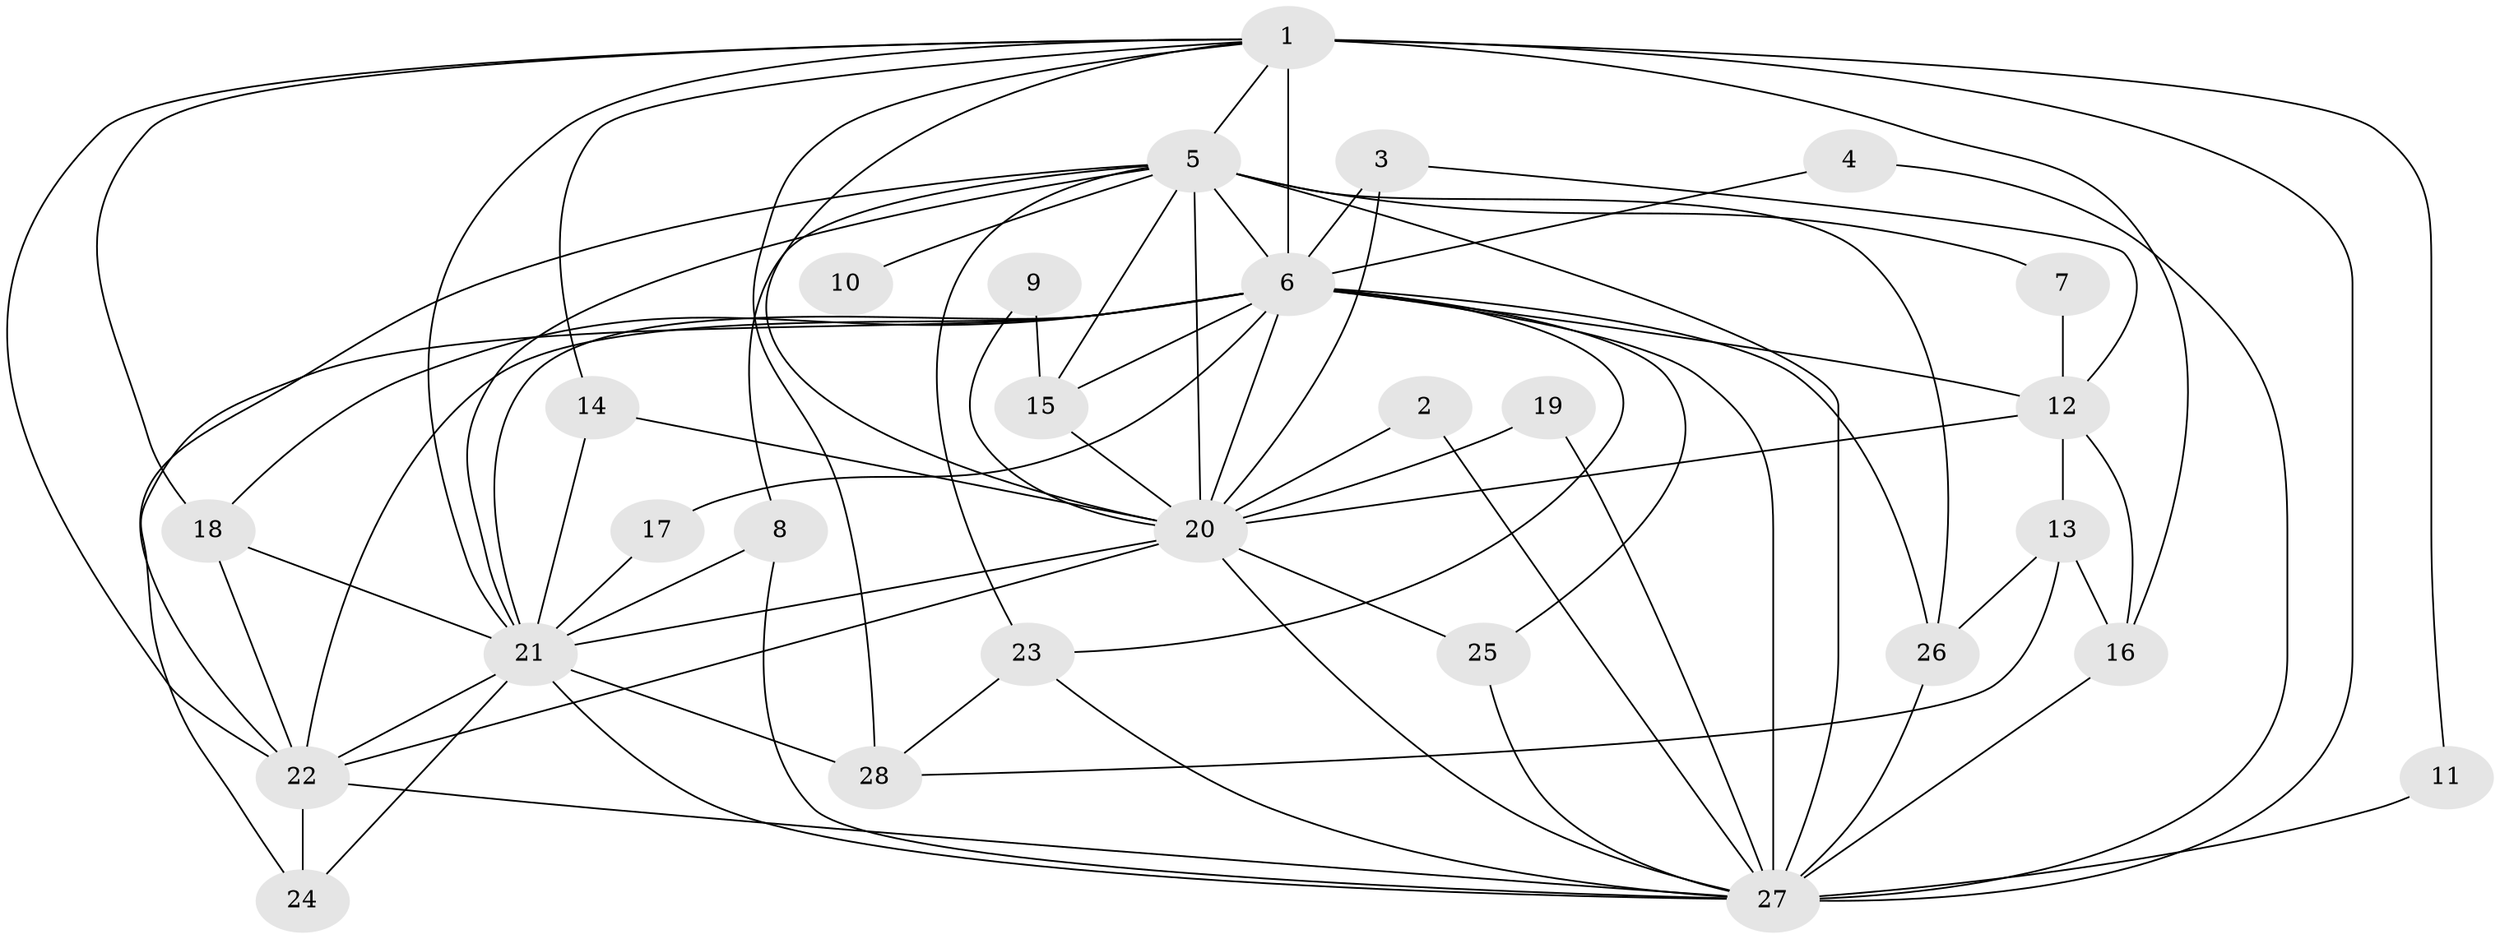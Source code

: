 // original degree distribution, {15: 0.014492753623188406, 22: 0.014492753623188406, 16: 0.014492753623188406, 19: 0.014492753623188406, 17: 0.014492753623188406, 14: 0.014492753623188406, 18: 0.014492753623188406, 26: 0.014492753623188406, 13: 0.028985507246376812, 2: 0.5507246376811594, 8: 0.014492753623188406, 3: 0.18840579710144928, 4: 0.07246376811594203, 5: 0.028985507246376812}
// Generated by graph-tools (version 1.1) at 2025/36/03/04/25 23:36:22]
// undirected, 28 vertices, 76 edges
graph export_dot {
  node [color=gray90,style=filled];
  1;
  2;
  3;
  4;
  5;
  6;
  7;
  8;
  9;
  10;
  11;
  12;
  13;
  14;
  15;
  16;
  17;
  18;
  19;
  20;
  21;
  22;
  23;
  24;
  25;
  26;
  27;
  28;
  1 -- 5 [weight=1.0];
  1 -- 6 [weight=5.0];
  1 -- 11 [weight=1.0];
  1 -- 14 [weight=1.0];
  1 -- 16 [weight=1.0];
  1 -- 18 [weight=1.0];
  1 -- 20 [weight=1.0];
  1 -- 21 [weight=2.0];
  1 -- 22 [weight=1.0];
  1 -- 27 [weight=2.0];
  1 -- 28 [weight=1.0];
  2 -- 20 [weight=1.0];
  2 -- 27 [weight=1.0];
  3 -- 6 [weight=1.0];
  3 -- 12 [weight=1.0];
  3 -- 20 [weight=2.0];
  4 -- 6 [weight=1.0];
  4 -- 27 [weight=1.0];
  5 -- 6 [weight=3.0];
  5 -- 7 [weight=1.0];
  5 -- 8 [weight=1.0];
  5 -- 10 [weight=1.0];
  5 -- 15 [weight=1.0];
  5 -- 20 [weight=2.0];
  5 -- 21 [weight=2.0];
  5 -- 22 [weight=1.0];
  5 -- 23 [weight=1.0];
  5 -- 26 [weight=2.0];
  5 -- 27 [weight=2.0];
  6 -- 12 [weight=3.0];
  6 -- 15 [weight=2.0];
  6 -- 17 [weight=1.0];
  6 -- 18 [weight=1.0];
  6 -- 20 [weight=3.0];
  6 -- 21 [weight=6.0];
  6 -- 22 [weight=4.0];
  6 -- 23 [weight=1.0];
  6 -- 24 [weight=1.0];
  6 -- 25 [weight=1.0];
  6 -- 26 [weight=1.0];
  6 -- 27 [weight=3.0];
  7 -- 12 [weight=1.0];
  8 -- 21 [weight=1.0];
  8 -- 27 [weight=1.0];
  9 -- 15 [weight=1.0];
  9 -- 20 [weight=1.0];
  11 -- 27 [weight=1.0];
  12 -- 13 [weight=1.0];
  12 -- 16 [weight=1.0];
  12 -- 20 [weight=1.0];
  13 -- 16 [weight=1.0];
  13 -- 26 [weight=1.0];
  13 -- 28 [weight=1.0];
  14 -- 20 [weight=1.0];
  14 -- 21 [weight=1.0];
  15 -- 20 [weight=1.0];
  16 -- 27 [weight=2.0];
  17 -- 21 [weight=2.0];
  18 -- 21 [weight=1.0];
  18 -- 22 [weight=1.0];
  19 -- 20 [weight=1.0];
  19 -- 27 [weight=1.0];
  20 -- 21 [weight=3.0];
  20 -- 22 [weight=3.0];
  20 -- 25 [weight=1.0];
  20 -- 27 [weight=1.0];
  21 -- 22 [weight=2.0];
  21 -- 24 [weight=1.0];
  21 -- 27 [weight=5.0];
  21 -- 28 [weight=2.0];
  22 -- 24 [weight=1.0];
  22 -- 27 [weight=1.0];
  23 -- 27 [weight=1.0];
  23 -- 28 [weight=1.0];
  25 -- 27 [weight=1.0];
  26 -- 27 [weight=2.0];
}
